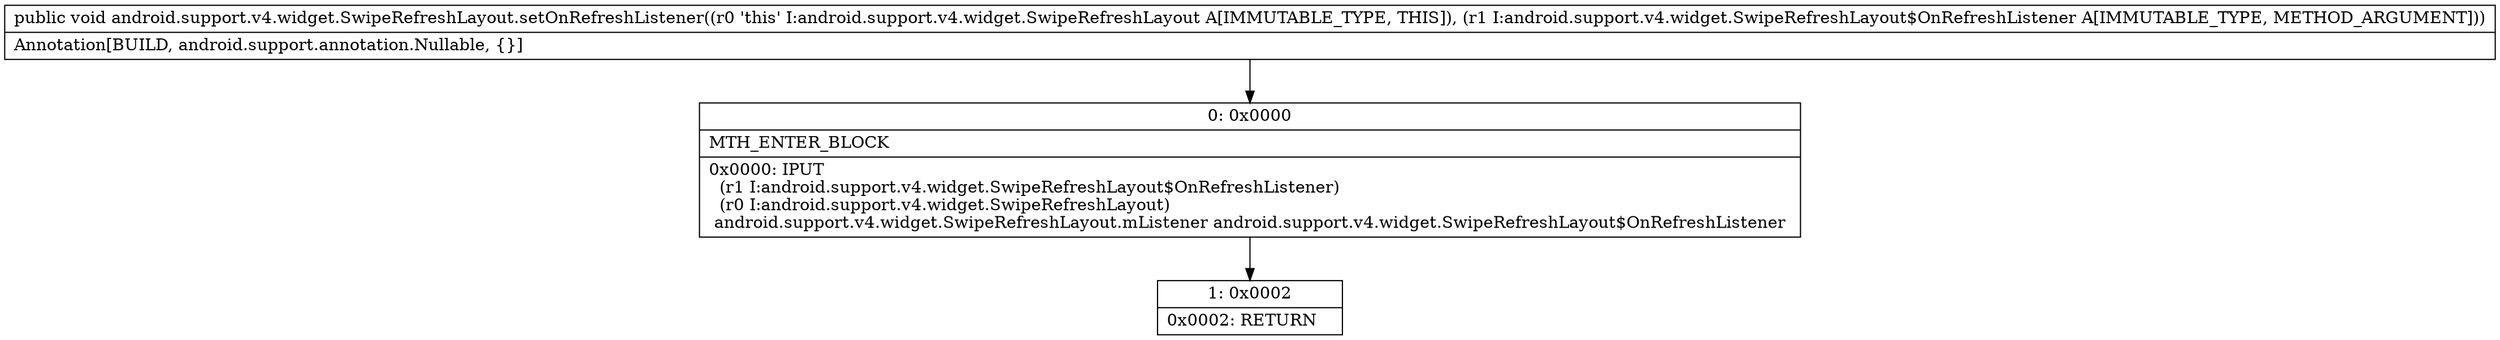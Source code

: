 digraph "CFG forandroid.support.v4.widget.SwipeRefreshLayout.setOnRefreshListener(Landroid\/support\/v4\/widget\/SwipeRefreshLayout$OnRefreshListener;)V" {
Node_0 [shape=record,label="{0\:\ 0x0000|MTH_ENTER_BLOCK\l|0x0000: IPUT  \l  (r1 I:android.support.v4.widget.SwipeRefreshLayout$OnRefreshListener)\l  (r0 I:android.support.v4.widget.SwipeRefreshLayout)\l android.support.v4.widget.SwipeRefreshLayout.mListener android.support.v4.widget.SwipeRefreshLayout$OnRefreshListener \l}"];
Node_1 [shape=record,label="{1\:\ 0x0002|0x0002: RETURN   \l}"];
MethodNode[shape=record,label="{public void android.support.v4.widget.SwipeRefreshLayout.setOnRefreshListener((r0 'this' I:android.support.v4.widget.SwipeRefreshLayout A[IMMUTABLE_TYPE, THIS]), (r1 I:android.support.v4.widget.SwipeRefreshLayout$OnRefreshListener A[IMMUTABLE_TYPE, METHOD_ARGUMENT]))  | Annotation[BUILD, android.support.annotation.Nullable, \{\}]\l}"];
MethodNode -> Node_0;
Node_0 -> Node_1;
}

